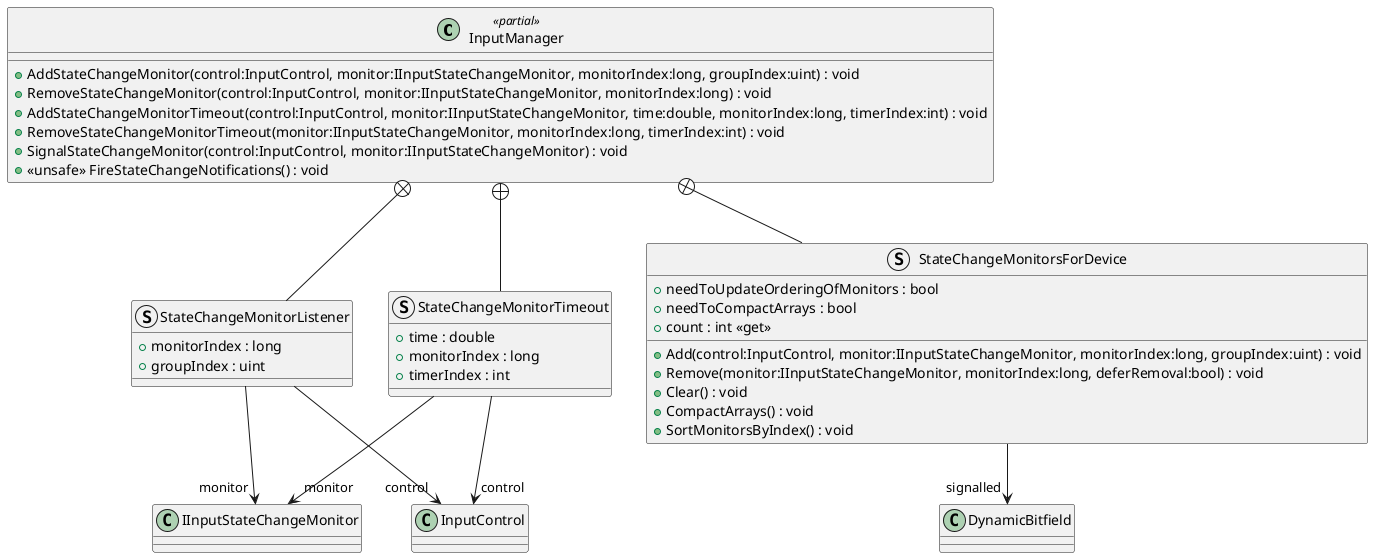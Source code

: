 @startuml
class InputManager <<partial>> {
    + AddStateChangeMonitor(control:InputControl, monitor:IInputStateChangeMonitor, monitorIndex:long, groupIndex:uint) : void
    + RemoveStateChangeMonitor(control:InputControl, monitor:IInputStateChangeMonitor, monitorIndex:long) : void
    + AddStateChangeMonitorTimeout(control:InputControl, monitor:IInputStateChangeMonitor, time:double, monitorIndex:long, timerIndex:int) : void
    + RemoveStateChangeMonitorTimeout(monitor:IInputStateChangeMonitor, monitorIndex:long, timerIndex:int) : void
    + SignalStateChangeMonitor(control:InputControl, monitor:IInputStateChangeMonitor) : void
    + <<unsafe>> FireStateChangeNotifications() : void
}
struct StateChangeMonitorTimeout {
    + time : double
    + monitorIndex : long
    + timerIndex : int
}
struct StateChangeMonitorListener {
    + monitorIndex : long
    + groupIndex : uint
}
struct StateChangeMonitorsForDevice {
    + needToUpdateOrderingOfMonitors : bool
    + needToCompactArrays : bool
    + count : int <<get>>
    + Add(control:InputControl, monitor:IInputStateChangeMonitor, monitorIndex:long, groupIndex:uint) : void
    + Remove(monitor:IInputStateChangeMonitor, monitorIndex:long, deferRemoval:bool) : void
    + Clear() : void
    + CompactArrays() : void
    + SortMonitorsByIndex() : void
}
InputManager +-- StateChangeMonitorTimeout
StateChangeMonitorTimeout --> "control" InputControl
StateChangeMonitorTimeout --> "monitor" IInputStateChangeMonitor
InputManager +-- StateChangeMonitorListener
StateChangeMonitorListener --> "control" InputControl
StateChangeMonitorListener --> "monitor" IInputStateChangeMonitor
InputManager +-- StateChangeMonitorsForDevice
StateChangeMonitorsForDevice --> "signalled" DynamicBitfield
@enduml
